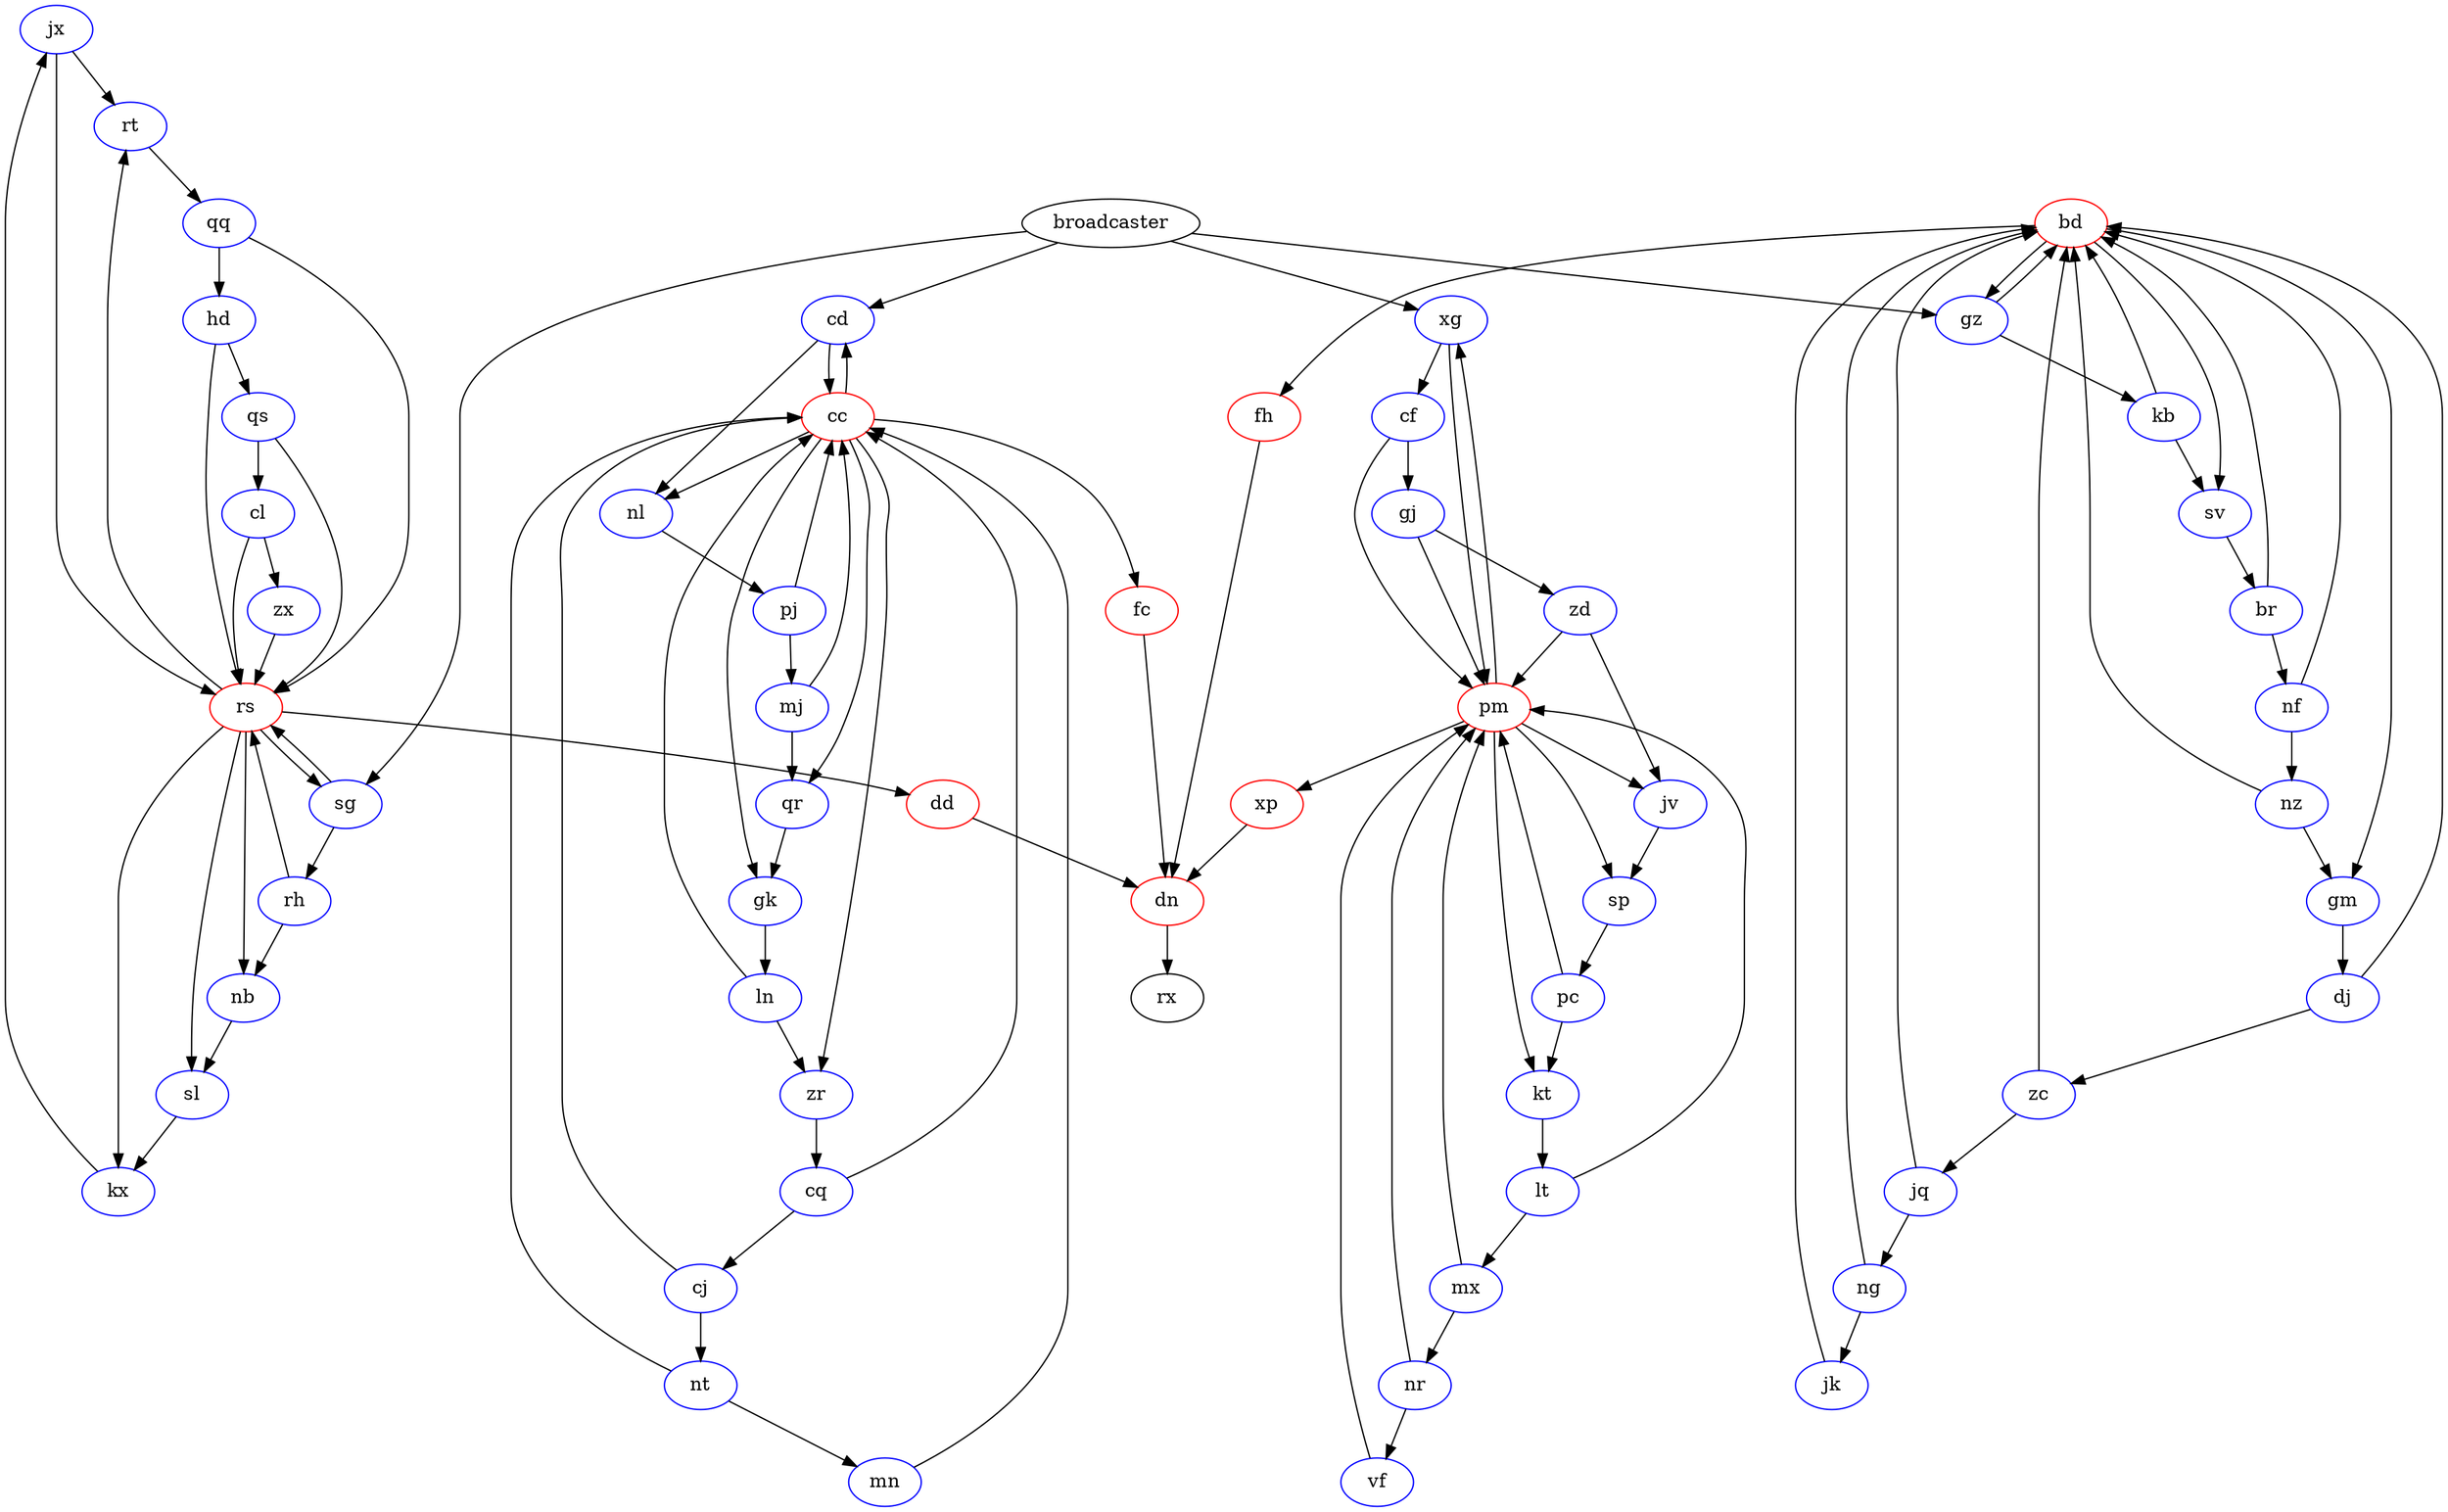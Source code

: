 digraph {
  jx [color=blue];
  cc [color=red];
  qs [color=blue];
  zr [color=blue];
  mx [color=blue];
  mj [color=blue];
  cj [color=blue];
  jv [color=blue];
  dj [color=blue];
  kt [color=blue];
  dn [color=red];
  br [color=blue];
  cd [color=blue];
  zc [color=blue];
  xg [color=blue];
  nz [color=blue];
  dd [color=red];
  nb [color=blue];
  pm [color=red];
  fh [color=red];
  rt [color=blue];
  qq [color=blue];
  hd [color=blue];
  xp [color=red];
  pj [color=blue];
  gz [color=blue];
  zd [color=blue];
  cq [color=blue];
  qr [color=blue];
  ng [color=blue];
  kb [color=blue];
  cl [color=blue];
  gj [color=blue];
  sl [color=blue];
  sv [color=blue];
  nf [color=blue];
  zx [color=blue];
  nt [color=blue];
  rh [color=blue];
  gk [color=blue];
  bd [color=red];
  jq [color=blue];
  sp [color=blue];
  sg [color=blue];
  kx [color=blue];
  fc [color=red];
  cf [color=blue];
  pc [color=blue];
  jk [color=blue];
  vf [color=blue];
  rs [color=red];
  nr [color=blue];
  ln [color=blue];
  lt [color=blue];
  gm [color=blue];
  nl [color=blue];
  mn [color=blue];

  jx -> {rt rs};
  cc -> {cd fc qr nl gk zr};
  qs -> {cl rs};
  zr -> {cq};
  mx -> {nr pm};
  mj -> {qr cc};
  cj -> {cc nt};
  jv -> {sp};
  dj -> {bd zc};
  kt -> {lt};
  broadcaster -> {gz xg cd sg};
  dn -> {rx};
  br -> {nf bd};
  cd -> {cc nl};
  zc -> {jq bd};
  xg -> {cf pm};
  nz -> {gm bd};
  dd -> {dn};
  nb -> {sl};
  pm -> {kt xg xp jv sp};
  fh -> {dn};
  rt -> {qq};
  qq -> {rs hd};
  hd -> {qs rs};
  xp -> {dn};
  pj -> {cc mj};
  gz -> {bd kb};
  zd -> {jv pm};
  cq -> {cj cc};
  qr -> {gk};
  ng -> {jk bd};
  kb -> {bd sv};
  cl -> {zx rs};
  gj -> {zd pm};
  sl -> {kx};
  sv -> {br};
  nf -> {bd nz};
  zx -> {rs};
  nt -> {mn cc};
  rh -> {nb rs};
  gk -> {ln};
  bd -> {gm gz fh sv};
  jq -> {ng bd};
  sp -> {pc};
  sg -> {rs rh};
  kx -> {jx};
  fc -> {dn};
  cf -> {gj pm};
  pc -> {kt pm};
  jk -> {bd};
  vf -> {pm};
  rs -> {sg dd sl kx nb rt};
  nr -> {vf pm};
  ln -> {zr cc};
  lt -> {pm mx};
  gm -> {dj};
  nl -> {pj};
  mn -> {cc};
}